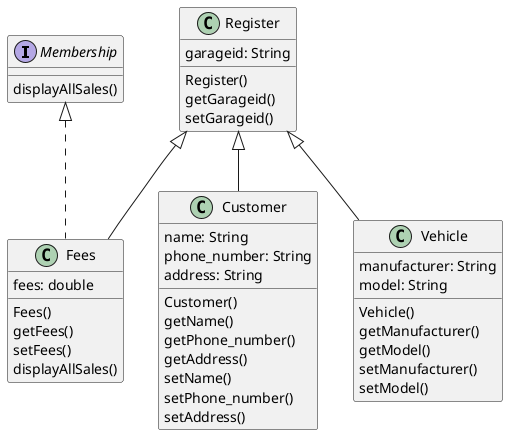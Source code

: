 @startuml
'https://plantuml.com/class-diagram

interface Membership{
displayAllSales()
}


class Register {
garageid: String
Register()
getGarageid()
setGarageid()
}

class Customer extends Register {
Customer()
name: String
phone_number: String
address: String
getName()
getPhone_number()
getAddress()
setName()
setPhone_number()
setAddress()
}

class Vehicle extends Register {
manufacturer: String
model: String
Vehicle()
getManufacturer()
getModel()
setManufacturer()
setModel()
}

class Fees extends Register implements Membership {
fees: double
Fees()
getFees()
setFees()
displayAllSales()
}



@enduml